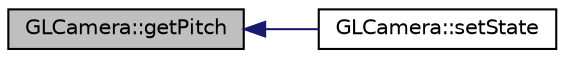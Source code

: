 digraph "GLCamera::getPitch"
{
 // INTERACTIVE_SVG=YES
  edge [fontname="Helvetica",fontsize="10",labelfontname="Helvetica",labelfontsize="10"];
  node [fontname="Helvetica",fontsize="10",shape=record];
  rankdir="LR";
  Node1 [label="GLCamera::getPitch",height=0.2,width=0.4,color="black", fillcolor="grey75", style="filled", fontcolor="black"];
  Node1 -> Node2 [dir="back",color="midnightblue",fontsize="10",style="solid",fontname="Helvetica"];
  Node2 [label="GLCamera::setState",height=0.2,width=0.4,color="black", fillcolor="white", style="filled",URL="$da/d43/class_g_l_camera.html#aa1dfaa9938549bc9ad493b227825985e"];
}

